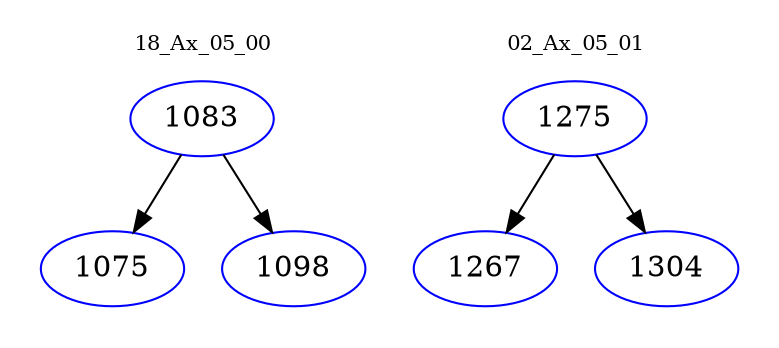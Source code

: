 digraph{
subgraph cluster_0 {
color = white
label = "18_Ax_05_00";
fontsize=10;
T0_1083 [label="1083", color="blue"]
T0_1083 -> T0_1075 [color="black"]
T0_1075 [label="1075", color="blue"]
T0_1083 -> T0_1098 [color="black"]
T0_1098 [label="1098", color="blue"]
}
subgraph cluster_1 {
color = white
label = "02_Ax_05_01";
fontsize=10;
T1_1275 [label="1275", color="blue"]
T1_1275 -> T1_1267 [color="black"]
T1_1267 [label="1267", color="blue"]
T1_1275 -> T1_1304 [color="black"]
T1_1304 [label="1304", color="blue"]
}
}
